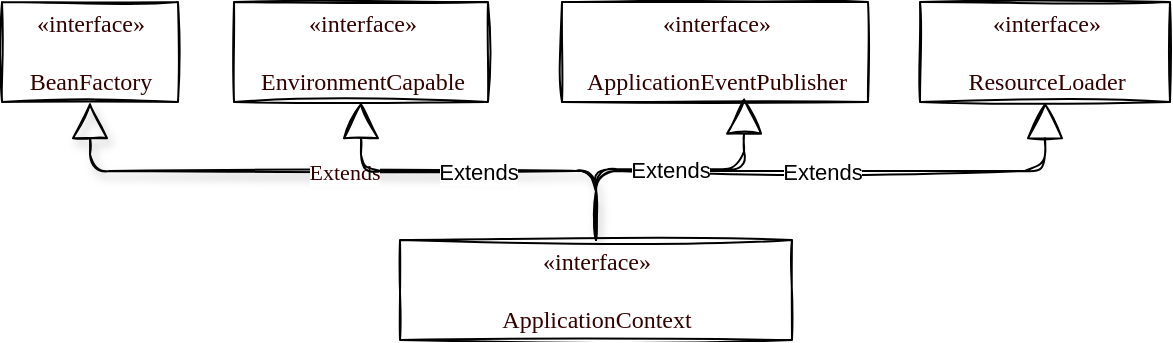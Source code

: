 <mxfile version="14.9.6" type="github" pages="2">
  <diagram id="C5RBs43oDa-KdzZeNtuy" name="Page-1">
    <mxGraphModel dx="785" dy="1453" grid="0" gridSize="10" guides="1" tooltips="1" connect="1" arrows="1" fold="1" page="1" pageScale="1" pageWidth="1169" pageHeight="1654" background="none" math="0" shadow="0">
      <root>
        <mxCell id="WIyWlLk6GJQsqaUBKTNV-0" />
        <mxCell id="WIyWlLk6GJQsqaUBKTNV-1" parent="WIyWlLk6GJQsqaUBKTNV-0" />
        <mxCell id="NWwCCXo0G8Mbg0RU5Ook-2" value="«interface»&lt;br&gt;&lt;br&gt;ApplicationContext" style="rounded=0;fontColor=#330000;labelBorderColor=none;fontFamily=Comic Sans MS;sketch=1;html=1;" parent="WIyWlLk6GJQsqaUBKTNV-1" vertex="1">
          <mxGeometry x="452" y="691" width="196" height="50" as="geometry" />
        </mxCell>
        <mxCell id="NWwCCXo0G8Mbg0RU5Ook-7" value="«interface»&lt;br&gt;&lt;br&gt;BeanFactory" style="rounded=0;fontColor=#330000;labelBorderColor=none;fontFamily=Comic Sans MS;sketch=1;html=1;" parent="WIyWlLk6GJQsqaUBKTNV-1" vertex="1">
          <mxGeometry x="253" y="572" width="88" height="50" as="geometry" />
        </mxCell>
        <mxCell id="Br0KtUnbyzDU3fqf9A_Y-1" value="«interface»&lt;br&gt;&lt;br&gt;EnvironmentCapable" style="rounded=0;fontColor=#330000;labelBorderColor=none;fontFamily=Comic Sans MS;sketch=1;html=1;" parent="WIyWlLk6GJQsqaUBKTNV-1" vertex="1">
          <mxGeometry x="369" y="572" width="127" height="50" as="geometry" />
        </mxCell>
        <mxCell id="Br0KtUnbyzDU3fqf9A_Y-2" value="«interface»&lt;br&gt;&lt;br&gt;ApplicationEventPublisher" style="rounded=0;fontColor=#330000;labelBorderColor=none;fontFamily=Comic Sans MS;sketch=1;html=1;" parent="WIyWlLk6GJQsqaUBKTNV-1" vertex="1">
          <mxGeometry x="533" y="572" width="153" height="50" as="geometry" />
        </mxCell>
        <mxCell id="Br0KtUnbyzDU3fqf9A_Y-4" value="«interface»&lt;br&gt;&lt;br&gt;ResourceLoader" style="rounded=0;fontColor=#330000;labelBorderColor=none;fontFamily=Comic Sans MS;sketch=1;html=1;" parent="WIyWlLk6GJQsqaUBKTNV-1" vertex="1">
          <mxGeometry x="712" y="572" width="125" height="50" as="geometry" />
        </mxCell>
        <mxCell id="293zWkPixVAWd7RYmudV-15" value="Extends" style="endArrow=block;endSize=16;endFill=0;fontFamily=Comic Sans MS;fontColor=#330000;exitX=0.5;exitY=0;exitDx=0;exitDy=0;sketch=1;entryX=0.5;entryY=1;entryDx=0;entryDy=0;shadow=1;edgeStyle=elbowEdgeStyle;elbow=vertical;html=1;" parent="WIyWlLk6GJQsqaUBKTNV-1" source="NWwCCXo0G8Mbg0RU5Ook-2" edge="1" target="NWwCCXo0G8Mbg0RU5Ook-7">
          <mxGeometry width="160" relative="1" as="geometry">
            <mxPoint x="746.74" y="759.85" as="sourcePoint" />
            <mxPoint x="310" y="529" as="targetPoint" />
          </mxGeometry>
        </mxCell>
        <mxCell id="u799gAz1fWXYaJbpQg0k-3" value="Extends" style="endArrow=block;endSize=16;endFill=0;entryX=0.5;entryY=1;entryDx=0;entryDy=0;sketch=1;edgeStyle=elbowEdgeStyle;elbow=vertical;html=1;" edge="1" parent="WIyWlLk6GJQsqaUBKTNV-1" source="NWwCCXo0G8Mbg0RU5Ook-2" target="Br0KtUnbyzDU3fqf9A_Y-4">
          <mxGeometry width="160" relative="1" as="geometry">
            <mxPoint x="543" y="880" as="sourcePoint" />
            <mxPoint x="941" y="681" as="targetPoint" />
          </mxGeometry>
        </mxCell>
        <mxCell id="u799gAz1fWXYaJbpQg0k-4" value="Extends" style="endArrow=block;endSize=16;endFill=0;entryX=0.595;entryY=0.954;entryDx=0;entryDy=0;entryPerimeter=0;exitX=0.5;exitY=0;exitDx=0;exitDy=0;sketch=1;edgeStyle=elbowEdgeStyle;elbow=vertical;html=1;" edge="1" parent="WIyWlLk6GJQsqaUBKTNV-1" source="NWwCCXo0G8Mbg0RU5Ook-2" target="Br0KtUnbyzDU3fqf9A_Y-2">
          <mxGeometry width="160" relative="1" as="geometry">
            <mxPoint x="543" y="880" as="sourcePoint" />
            <mxPoint x="703" y="880" as="targetPoint" />
          </mxGeometry>
        </mxCell>
        <mxCell id="u799gAz1fWXYaJbpQg0k-5" value="Extends" style="endArrow=block;endSize=16;endFill=0;entryX=0.5;entryY=1;entryDx=0;entryDy=0;sketch=1;edgeStyle=elbowEdgeStyle;elbow=vertical;html=1;exitX=0.5;exitY=0;exitDx=0;exitDy=0;" edge="1" parent="WIyWlLk6GJQsqaUBKTNV-1" source="NWwCCXo0G8Mbg0RU5Ook-2" target="Br0KtUnbyzDU3fqf9A_Y-1">
          <mxGeometry width="160" relative="1" as="geometry">
            <mxPoint x="564" y="854" as="sourcePoint" />
            <mxPoint x="700" y="1021" as="targetPoint" />
          </mxGeometry>
        </mxCell>
      </root>
    </mxGraphModel>
  </diagram>
  <diagram id="8eHLpkqZHll3zNGSEcId" name="Page-2">
    <mxGraphModel dx="765" dy="1778" grid="1" gridSize="10" guides="1" tooltips="1" connect="1" arrows="1" fold="1" page="1" pageScale="1" pageWidth="827" pageHeight="1169" math="0" shadow="0">
      <root>
        <mxCell id="g-5nnXZvuwmJgX9c6YtO-0" />
        <mxCell id="g-5nnXZvuwmJgX9c6YtO-1" parent="g-5nnXZvuwmJgX9c6YtO-0" />
      </root>
    </mxGraphModel>
  </diagram>
</mxfile>
